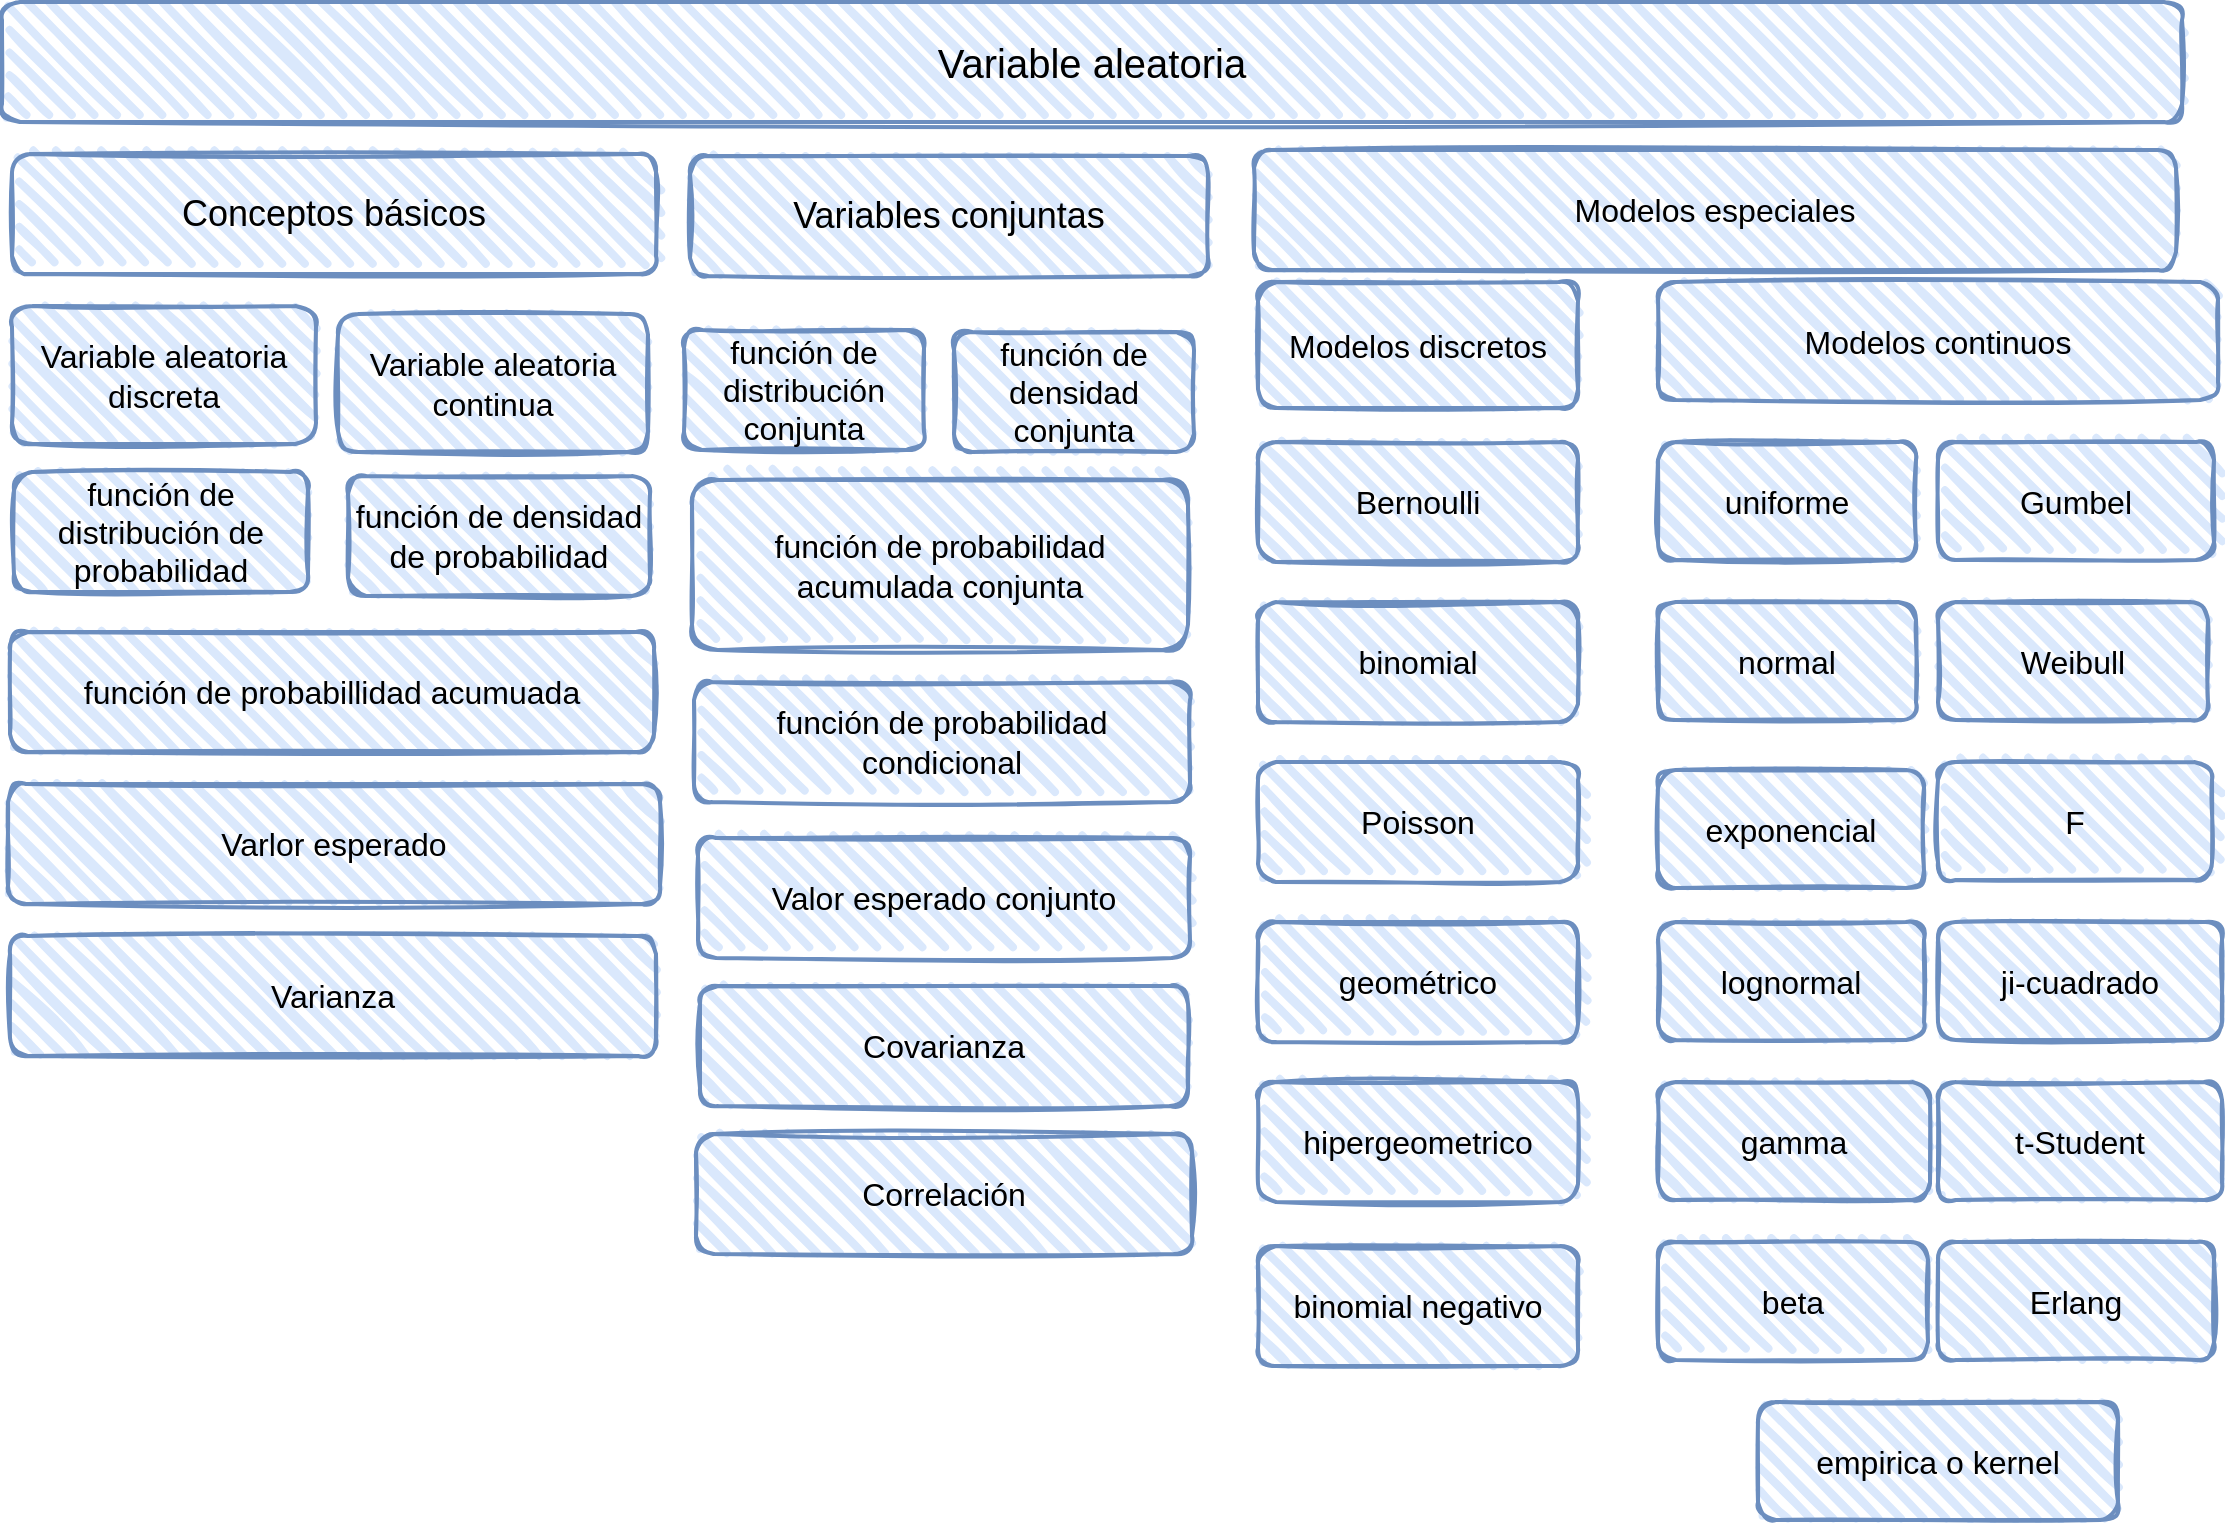 <mxfile version="13.0.3" type="device"><diagram id="tEHR5kczhY3bYZ_7GddW" name="Página-1"><mxGraphModel dx="2508" dy="829" grid="1" gridSize="10" guides="0" tooltips="1" connect="1" arrows="1" fold="1" page="1" pageScale="1" pageWidth="1100" pageHeight="850" math="0" shadow="0"><root><mxCell id="0"/><mxCell id="1" parent="0"/><mxCell id="4H58G-0QkZDFarVOwAQn-1" value="&lt;font style=&quot;font-size: 20px;&quot;&gt;&lt;span style=&quot;font-size: 20px;&quot;&gt;Variable aleatoria&lt;/span&gt;&lt;/font&gt;" style="rounded=1;whiteSpace=wrap;html=1;strokeWidth=2;fillWeight=4;hachureGap=8;hachureAngle=45;fillColor=#dae8fc;sketch=1;fontFamily=Helvetica;fontStyle=0;fontSize=20;strokeColor=#6c8ebf;" parent="1" vertex="1"><mxGeometry x="-28" y="20" width="1090" height="60" as="geometry"/></mxCell><mxCell id="4H58G-0QkZDFarVOwAQn-2" value="&lt;font style=&quot;font-size: 18px;&quot;&gt;&lt;span style=&quot;font-size: 18px;&quot;&gt;Conceptos básicos&lt;/span&gt;&lt;/font&gt;" style="rounded=1;whiteSpace=wrap;html=1;strokeWidth=2;fillWeight=4;hachureGap=8;hachureAngle=45;fillColor=#dae8fc;sketch=1;strokeColor=#6c8ebf;fontFamily=Helvetica;fontStyle=0;fontSize=18;" parent="1" vertex="1"><mxGeometry x="-23" y="96" width="322" height="60" as="geometry"/></mxCell><mxCell id="4H58G-0QkZDFarVOwAQn-3" value="&lt;font style=&quot;font-size: 18px;&quot; data-font-src=&quot;https://fonts.googleapis.com/css?family=Coming+Soon&quot;&gt;&lt;span style=&quot;font-size: 18px;&quot;&gt;Variables conjuntas&lt;/span&gt;&lt;/font&gt;" style="rounded=1;whiteSpace=wrap;html=1;strokeWidth=2;fillWeight=4;hachureGap=8;hachureAngle=45;fillColor=#dae8fc;sketch=1;strokeColor=#6c8ebf;fontFamily=Helvetica;fontStyle=0;fontSize=18;" parent="1" vertex="1"><mxGeometry x="316" y="97" width="259" height="60" as="geometry"/></mxCell><mxCell id="4H58G-0QkZDFarVOwAQn-4" value="&lt;font style=&quot;font-size: 16px;&quot;&gt;&lt;span style=&quot;font-size: 16px;&quot;&gt;Modelos especiales&lt;/span&gt;&lt;/font&gt;" style="rounded=1;whiteSpace=wrap;html=1;strokeWidth=2;fillWeight=4;hachureGap=8;hachureAngle=45;fillColor=#dae8fc;sketch=1;strokeColor=#6c8ebf;fontFamily=Helvetica;fontStyle=0;fontSize=16;" parent="1" vertex="1"><mxGeometry x="598" y="94" width="461" height="60" as="geometry"/></mxCell><mxCell id="4H58G-0QkZDFarVOwAQn-6" value="&lt;span style=&quot;font-size: 16px;&quot;&gt;Variable aleatoria discreta&lt;/span&gt;" style="rounded=1;whiteSpace=wrap;html=1;strokeWidth=2;fillWeight=4;hachureGap=8;hachureAngle=45;fillColor=#dae8fc;sketch=1;fontFamily=Helvetica;fontSource=https%3A%2F%2Ffonts.googleapis.com%2Fcss%3Ffamily%3DComing%2BSoon;fontSize=16;strokeColor=#6c8ebf;fontStyle=0" parent="1" vertex="1"><mxGeometry x="-23" y="172" width="152" height="69" as="geometry"/></mxCell><mxCell id="4H58G-0QkZDFarVOwAQn-7" value="&lt;span style=&quot;font-size: 16px;&quot;&gt;Variable aleatoria continua&lt;/span&gt;" style="rounded=1;whiteSpace=wrap;html=1;strokeWidth=2;fillWeight=4;hachureGap=8;hachureAngle=45;fillColor=#dae8fc;sketch=1;fontFamily=Helvetica;fontSource=https%3A%2F%2Ffonts.googleapis.com%2Fcss%3Ffamily%3DComing%2BSoon;fontSize=16;strokeColor=#6c8ebf;fontStyle=0" parent="1" vertex="1"><mxGeometry x="140" y="176" width="155" height="69" as="geometry"/></mxCell><mxCell id="4H58G-0QkZDFarVOwAQn-8" value="&lt;span style=&quot;font-size: 16px;&quot;&gt;función de distribución de probabilidad&lt;/span&gt;" style="rounded=1;whiteSpace=wrap;html=1;strokeWidth=2;fillWeight=4;hachureGap=8;hachureAngle=45;fillColor=#dae8fc;sketch=1;fontFamily=Helvetica;fontSource=https%3A%2F%2Ffonts.googleapis.com%2Fcss%3Ffamily%3DComing%2BSoon;fontSize=16;strokeColor=#6c8ebf;fontStyle=0" parent="1" vertex="1"><mxGeometry x="-22" y="255" width="147" height="60" as="geometry"/></mxCell><mxCell id="4H58G-0QkZDFarVOwAQn-9" value="&lt;span style=&quot;font-size: 16px;&quot;&gt;función de densidad de probabilidad&lt;/span&gt;" style="rounded=1;whiteSpace=wrap;html=1;strokeWidth=2;fillWeight=4;hachureGap=8;hachureAngle=45;fillColor=#dae8fc;sketch=1;fontFamily=Helvetica;fontSource=https%3A%2F%2Ffonts.googleapis.com%2Fcss%3Ffamily%3DComing%2BSoon;fontSize=16;strokeColor=#6c8ebf;fontStyle=0" parent="1" vertex="1"><mxGeometry x="145" y="257" width="151" height="60" as="geometry"/></mxCell><mxCell id="4H58G-0QkZDFarVOwAQn-10" value="&lt;span style=&quot;font-size: 16px;&quot;&gt;función de probabillidad acumuada&lt;/span&gt;" style="rounded=1;whiteSpace=wrap;html=1;strokeWidth=2;fillWeight=4;hachureGap=8;hachureAngle=45;fillColor=#dae8fc;sketch=1;fontFamily=Helvetica;fontSource=https%3A%2F%2Ffonts.googleapis.com%2Fcss%3Ffamily%3DComing%2BSoon;fontSize=16;strokeColor=#6c8ebf;fontStyle=0" parent="1" vertex="1"><mxGeometry x="-24" y="335" width="322" height="60" as="geometry"/></mxCell><mxCell id="4H58G-0QkZDFarVOwAQn-11" value="&lt;span style=&quot;font-size: 16px;&quot;&gt;Varlor esperado&lt;/span&gt;" style="rounded=1;whiteSpace=wrap;html=1;strokeWidth=2;fillWeight=4;hachureGap=8;hachureAngle=45;fillColor=#dae8fc;sketch=1;fontFamily=Helvetica;fontSource=https%3A%2F%2Ffonts.googleapis.com%2Fcss%3Ffamily%3DComing%2BSoon;fontSize=16;strokeColor=#6c8ebf;fontStyle=0" parent="1" vertex="1"><mxGeometry x="-25" y="411" width="326" height="60" as="geometry"/></mxCell><mxCell id="4H58G-0QkZDFarVOwAQn-12" value="&lt;span style=&quot;font-size: 16px;&quot;&gt;Varianza&lt;/span&gt;" style="rounded=1;whiteSpace=wrap;html=1;strokeWidth=2;fillWeight=4;hachureGap=8;hachureAngle=45;fillColor=#dae8fc;sketch=1;fontFamily=Helvetica;fontSource=https%3A%2F%2Ffonts.googleapis.com%2Fcss%3Ffamily%3DComing%2BSoon;fontSize=16;strokeColor=#6c8ebf;fontStyle=0" parent="1" vertex="1"><mxGeometry x="-24" y="487" width="323" height="60" as="geometry"/></mxCell><mxCell id="4H58G-0QkZDFarVOwAQn-13" value="&lt;span style=&quot;font-size: 16px;&quot;&gt;función de distribución conjunta&lt;/span&gt;" style="rounded=1;whiteSpace=wrap;html=1;strokeWidth=2;fillWeight=4;hachureGap=8;hachureAngle=45;fillColor=#dae8fc;sketch=1;fontFamily=Helvetica;fontSource=https%3A%2F%2Ffonts.googleapis.com%2Fcss%3Ffamily%3DComing%2BSoon;fontSize=16;strokeColor=#6c8ebf;fontStyle=0" parent="1" vertex="1"><mxGeometry x="313" y="184" width="120" height="60" as="geometry"/></mxCell><mxCell id="4H58G-0QkZDFarVOwAQn-14" value="&lt;span style=&quot;font-size: 16px;&quot;&gt;función de densidad conjunta&lt;/span&gt;" style="rounded=1;whiteSpace=wrap;html=1;strokeWidth=2;fillWeight=4;hachureGap=8;hachureAngle=45;fillColor=#dae8fc;sketch=1;fontFamily=Helvetica;fontSource=https%3A%2F%2Ffonts.googleapis.com%2Fcss%3Ffamily%3DComing%2BSoon;fontSize=16;strokeColor=#6c8ebf;fontStyle=0" parent="1" vertex="1"><mxGeometry x="448" y="185" width="120" height="60" as="geometry"/></mxCell><mxCell id="4H58G-0QkZDFarVOwAQn-15" value="&lt;span style=&quot;font-size: 16px;&quot;&gt;función de probabilidad acumulada conjunta&lt;/span&gt;" style="rounded=1;whiteSpace=wrap;html=1;strokeWidth=2;fillWeight=4;hachureGap=8;hachureAngle=45;fillColor=#dae8fc;sketch=1;fontFamily=Helvetica;fontSource=https%3A%2F%2Ffonts.googleapis.com%2Fcss%3Ffamily%3DComing%2BSoon;fontSize=16;strokeColor=#6c8ebf;fontStyle=0" parent="1" vertex="1"><mxGeometry x="317" y="259" width="248" height="85" as="geometry"/></mxCell><mxCell id="4H58G-0QkZDFarVOwAQn-16" value="&lt;span style=&quot;font-size: 16px;&quot;&gt;función de probabilidad condicional&lt;/span&gt;" style="rounded=1;whiteSpace=wrap;html=1;strokeWidth=2;fillWeight=4;hachureGap=8;hachureAngle=45;fillColor=#dae8fc;sketch=1;fontFamily=Helvetica;fontSource=https%3A%2F%2Ffonts.googleapis.com%2Fcss%3Ffamily%3DComing%2BSoon;fontSize=16;strokeColor=#6c8ebf;fontStyle=0" parent="1" vertex="1"><mxGeometry x="318" y="360" width="248" height="60" as="geometry"/></mxCell><mxCell id="4H58G-0QkZDFarVOwAQn-17" value="&lt;span style=&quot;font-size: 16px;&quot;&gt;Valor esperado conjunto&lt;/span&gt;" style="rounded=1;whiteSpace=wrap;html=1;strokeWidth=2;fillWeight=4;hachureGap=8;hachureAngle=45;fillColor=#dae8fc;sketch=1;fontFamily=Helvetica;fontSource=https%3A%2F%2Ffonts.googleapis.com%2Fcss%3Ffamily%3DComing%2BSoon;fontSize=16;strokeColor=#6c8ebf;fontStyle=0" parent="1" vertex="1"><mxGeometry x="320" y="438" width="246" height="60" as="geometry"/></mxCell><mxCell id="4H58G-0QkZDFarVOwAQn-18" value="&lt;span style=&quot;font-size: 16px;&quot;&gt;Covarianza&lt;/span&gt;" style="rounded=1;whiteSpace=wrap;html=1;strokeWidth=2;fillWeight=4;hachureGap=8;hachureAngle=45;fillColor=#dae8fc;sketch=1;fontFamily=Helvetica;fontSource=https%3A%2F%2Ffonts.googleapis.com%2Fcss%3Ffamily%3DComing%2BSoon;fontSize=16;strokeColor=#6c8ebf;fontStyle=0" parent="1" vertex="1"><mxGeometry x="321" y="512" width="244" height="60" as="geometry"/></mxCell><mxCell id="4H58G-0QkZDFarVOwAQn-19" value="&lt;span style=&quot;font-size: 16px;&quot;&gt;Correlación&lt;/span&gt;" style="rounded=1;whiteSpace=wrap;html=1;strokeWidth=2;fillWeight=4;hachureGap=8;hachureAngle=45;fillColor=#dae8fc;sketch=1;fontFamily=Helvetica;fontSource=https%3A%2F%2Ffonts.googleapis.com%2Fcss%3Ffamily%3DComing%2BSoon;fontSize=16;strokeColor=#6c8ebf;fontStyle=0" parent="1" vertex="1"><mxGeometry x="319" y="586" width="248" height="60" as="geometry"/></mxCell><mxCell id="4H58G-0QkZDFarVOwAQn-20" value="&lt;span style=&quot;font-size: 16px;&quot;&gt;Modelos discretos&lt;/span&gt;" style="rounded=1;whiteSpace=wrap;html=1;strokeWidth=2;fillWeight=4;hachureGap=8;hachureAngle=45;fillColor=#dae8fc;sketch=1;fontFamily=Helvetica;fontSource=https%3A%2F%2Ffonts.googleapis.com%2Fcss%3Ffamily%3DComing%2BSoon;fontSize=16;strokeColor=#6c8ebf;fontStyle=0" parent="1" vertex="1"><mxGeometry x="600" y="160" width="160" height="63" as="geometry"/></mxCell><mxCell id="4H58G-0QkZDFarVOwAQn-21" value="&lt;span style=&quot;font-size: 16px;&quot;&gt;Modelos continuos&lt;/span&gt;" style="rounded=1;whiteSpace=wrap;html=1;strokeWidth=2;fillWeight=4;hachureGap=8;hachureAngle=45;fillColor=#dae8fc;sketch=1;fontFamily=Helvetica;fontSource=https%3A%2F%2Ffonts.googleapis.com%2Fcss%3Ffamily%3DComing%2BSoon;fontSize=16;strokeColor=#6c8ebf;fontStyle=0" parent="1" vertex="1"><mxGeometry x="800" y="160" width="280" height="59" as="geometry"/></mxCell><mxCell id="4H58G-0QkZDFarVOwAQn-22" value="&lt;span style=&quot;font-size: 16px;&quot;&gt;Bernoulli&lt;/span&gt;" style="rounded=1;whiteSpace=wrap;html=1;strokeWidth=2;fillWeight=4;hachureGap=8;hachureAngle=45;fillColor=#dae8fc;sketch=1;fontFamily=Helvetica;fontSource=https%3A%2F%2Ffonts.googleapis.com%2Fcss%3Ffamily%3DComing%2BSoon;fontSize=16;strokeColor=#6c8ebf;fontStyle=0" parent="1" vertex="1"><mxGeometry x="600" y="240" width="160" height="60" as="geometry"/></mxCell><mxCell id="4H58G-0QkZDFarVOwAQn-23" value="&lt;span style=&quot;font-size: 16px;&quot;&gt;binomial&lt;/span&gt;" style="rounded=1;whiteSpace=wrap;html=1;strokeWidth=2;fillWeight=4;hachureGap=8;hachureAngle=45;fillColor=#dae8fc;sketch=1;fontFamily=Helvetica;fontSource=https%3A%2F%2Ffonts.googleapis.com%2Fcss%3Ffamily%3DComing%2BSoon;fontSize=16;strokeColor=#6c8ebf;fontStyle=0" parent="1" vertex="1"><mxGeometry x="600" y="320" width="160" height="60" as="geometry"/></mxCell><mxCell id="4H58G-0QkZDFarVOwAQn-24" value="&lt;span style=&quot;font-size: 16px;&quot;&gt;Poisson&lt;/span&gt;" style="rounded=1;whiteSpace=wrap;html=1;strokeWidth=2;fillWeight=4;hachureGap=8;hachureAngle=45;fillColor=#dae8fc;sketch=1;fontFamily=Helvetica;fontSource=https%3A%2F%2Ffonts.googleapis.com%2Fcss%3Ffamily%3DComing%2BSoon;fontSize=16;strokeColor=#6c8ebf;fontStyle=0" parent="1" vertex="1"><mxGeometry x="600" y="400" width="160" height="60" as="geometry"/></mxCell><mxCell id="4H58G-0QkZDFarVOwAQn-25" value="&lt;span style=&quot;font-size: 16px;&quot;&gt;geométrico&lt;/span&gt;" style="rounded=1;whiteSpace=wrap;html=1;strokeWidth=2;fillWeight=4;hachureGap=8;hachureAngle=45;fillColor=#dae8fc;sketch=1;fontFamily=Helvetica;fontSource=https%3A%2F%2Ffonts.googleapis.com%2Fcss%3Ffamily%3DComing%2BSoon;fontSize=16;strokeColor=#6c8ebf;fontStyle=0" parent="1" vertex="1"><mxGeometry x="600" y="480" width="160" height="60" as="geometry"/></mxCell><mxCell id="4H58G-0QkZDFarVOwAQn-26" value="&lt;span style=&quot;font-size: 16px;&quot;&gt;hipergeometrico&lt;/span&gt;" style="rounded=1;whiteSpace=wrap;html=1;strokeWidth=2;fillWeight=4;hachureGap=8;hachureAngle=45;fillColor=#dae8fc;sketch=1;fontFamily=Helvetica;fontSource=https%3A%2F%2Ffonts.googleapis.com%2Fcss%3Ffamily%3DComing%2BSoon;fontSize=16;strokeColor=#6c8ebf;fontStyle=0" parent="1" vertex="1"><mxGeometry x="600" y="560" width="160" height="60" as="geometry"/></mxCell><mxCell id="4H58G-0QkZDFarVOwAQn-27" value="&lt;span style=&quot;font-size: 16px;&quot;&gt;binomial negativo&lt;/span&gt;" style="rounded=1;whiteSpace=wrap;html=1;strokeWidth=2;fillWeight=4;hachureGap=8;hachureAngle=45;fillColor=#dae8fc;sketch=1;fontFamily=Helvetica;fontSource=https%3A%2F%2Ffonts.googleapis.com%2Fcss%3Ffamily%3DComing%2BSoon;fontSize=16;strokeColor=#6c8ebf;fontStyle=0" parent="1" vertex="1"><mxGeometry x="600" y="642" width="160" height="60" as="geometry"/></mxCell><mxCell id="4H58G-0QkZDFarVOwAQn-28" value="&lt;span style=&quot;font-size: 16px;&quot;&gt;uniforme&lt;/span&gt;" style="rounded=1;whiteSpace=wrap;html=1;strokeWidth=2;fillWeight=4;hachureGap=8;hachureAngle=45;fillColor=#dae8fc;sketch=1;fontFamily=Helvetica;fontSource=https%3A%2F%2Ffonts.googleapis.com%2Fcss%3Ffamily%3DComing%2BSoon;fontSize=16;strokeColor=#6c8ebf;fontStyle=0" parent="1" vertex="1"><mxGeometry x="800" y="240" width="129" height="59" as="geometry"/></mxCell><mxCell id="4H58G-0QkZDFarVOwAQn-29" value="&lt;span style=&quot;font-size: 16px;&quot;&gt;normal&lt;/span&gt;" style="rounded=1;whiteSpace=wrap;html=1;strokeWidth=2;fillWeight=4;hachureGap=8;hachureAngle=45;fillColor=#dae8fc;sketch=1;fontFamily=Helvetica;fontSource=https%3A%2F%2Ffonts.googleapis.com%2Fcss%3Ffamily%3DComing%2BSoon;fontSize=16;strokeColor=#6c8ebf;fontStyle=0" parent="1" vertex="1"><mxGeometry x="800" y="320" width="129" height="59" as="geometry"/></mxCell><mxCell id="4H58G-0QkZDFarVOwAQn-30" value="&lt;span style=&quot;font-size: 16px;&quot;&gt;exponencial&lt;/span&gt;" style="rounded=1;whiteSpace=wrap;html=1;strokeWidth=2;fillWeight=4;hachureGap=8;hachureAngle=45;fillColor=#dae8fc;sketch=1;fontFamily=Helvetica;fontSource=https%3A%2F%2Ffonts.googleapis.com%2Fcss%3Ffamily%3DComing%2BSoon;fontSize=16;strokeColor=#6c8ebf;fontStyle=0" parent="1" vertex="1"><mxGeometry x="800" y="404" width="133" height="59" as="geometry"/></mxCell><mxCell id="4H58G-0QkZDFarVOwAQn-31" value="&lt;span style=&quot;font-size: 16px;&quot;&gt;lognormal&lt;/span&gt;" style="rounded=1;whiteSpace=wrap;html=1;strokeWidth=2;fillWeight=4;hachureGap=8;hachureAngle=45;fillColor=#dae8fc;sketch=1;fontFamily=Helvetica;fontSource=https%3A%2F%2Ffonts.googleapis.com%2Fcss%3Ffamily%3DComing%2BSoon;fontSize=16;strokeColor=#6c8ebf;fontStyle=0" parent="1" vertex="1"><mxGeometry x="800" y="480" width="133" height="59" as="geometry"/></mxCell><mxCell id="4H58G-0QkZDFarVOwAQn-32" value="&lt;span style=&quot;font-size: 16px;&quot;&gt;gamma&lt;/span&gt;" style="rounded=1;whiteSpace=wrap;html=1;strokeWidth=2;fillWeight=4;hachureGap=8;hachureAngle=45;fillColor=#dae8fc;sketch=1;fontFamily=Helvetica;fontSource=https%3A%2F%2Ffonts.googleapis.com%2Fcss%3Ffamily%3DComing%2BSoon;fontSize=16;strokeColor=#6c8ebf;fontStyle=0" parent="1" vertex="1"><mxGeometry x="800" y="560" width="136" height="59" as="geometry"/></mxCell><mxCell id="4H58G-0QkZDFarVOwAQn-33" value="&lt;span style=&quot;font-size: 16px;&quot;&gt;beta&lt;/span&gt;" style="rounded=1;whiteSpace=wrap;html=1;strokeWidth=2;fillWeight=4;hachureGap=8;hachureAngle=45;fillColor=#dae8fc;sketch=1;fontFamily=Helvetica;fontSource=https%3A%2F%2Ffonts.googleapis.com%2Fcss%3Ffamily%3DComing%2BSoon;fontSize=16;strokeColor=#6c8ebf;fontStyle=0" parent="1" vertex="1"><mxGeometry x="800" y="640" width="135" height="59" as="geometry"/></mxCell><mxCell id="4H58G-0QkZDFarVOwAQn-34" value="&lt;span style=&quot;font-size: 16px;&quot;&gt;Gumbel&lt;/span&gt;" style="rounded=1;whiteSpace=wrap;html=1;strokeWidth=2;fillWeight=4;hachureGap=8;hachureAngle=45;fillColor=#dae8fc;sketch=1;fontFamily=Helvetica;fontSource=https%3A%2F%2Ffonts.googleapis.com%2Fcss%3Ffamily%3DComing%2BSoon;fontSize=16;strokeColor=#6c8ebf;fontStyle=0" parent="1" vertex="1"><mxGeometry x="940" y="240" width="138" height="59" as="geometry"/></mxCell><mxCell id="4H58G-0QkZDFarVOwAQn-35" value="&lt;span style=&quot;font-size: 16px;&quot;&gt;F&lt;/span&gt;" style="rounded=1;whiteSpace=wrap;html=1;strokeWidth=2;fillWeight=4;hachureGap=8;hachureAngle=45;fillColor=#dae8fc;sketch=1;fontFamily=Helvetica;fontSource=https%3A%2F%2Ffonts.googleapis.com%2Fcss%3Ffamily%3DComing%2BSoon;fontSize=16;strokeColor=#6c8ebf;fontStyle=0" parent="1" vertex="1"><mxGeometry x="940" y="400" width="137" height="59" as="geometry"/></mxCell><mxCell id="4H58G-0QkZDFarVOwAQn-36" value="&lt;span style=&quot;font-size: 16px;&quot;&gt;ji-cuadrado&lt;/span&gt;" style="rounded=1;whiteSpace=wrap;html=1;strokeWidth=2;fillWeight=4;hachureGap=8;hachureAngle=45;fillColor=#dae8fc;sketch=1;fontFamily=Helvetica;fontSource=https%3A%2F%2Ffonts.googleapis.com%2Fcss%3Ffamily%3DComing%2BSoon;fontSize=16;strokeColor=#6c8ebf;fontStyle=0" parent="1" vertex="1"><mxGeometry x="940" y="480" width="142" height="59" as="geometry"/></mxCell><mxCell id="4H58G-0QkZDFarVOwAQn-37" value="&lt;span style=&quot;font-size: 16px;&quot;&gt;t-Student&lt;/span&gt;" style="rounded=1;whiteSpace=wrap;html=1;strokeWidth=2;fillWeight=4;hachureGap=8;hachureAngle=45;fillColor=#dae8fc;sketch=1;fontFamily=Helvetica;fontSource=https%3A%2F%2Ffonts.googleapis.com%2Fcss%3Ffamily%3DComing%2BSoon;fontSize=16;strokeColor=#6c8ebf;fontStyle=0" parent="1" vertex="1"><mxGeometry x="940" y="560" width="142" height="59" as="geometry"/></mxCell><mxCell id="4H58G-0QkZDFarVOwAQn-38" value="&lt;span style=&quot;font-size: 16px;&quot;&gt;Weibull&lt;/span&gt;" style="rounded=1;whiteSpace=wrap;html=1;strokeWidth=2;fillWeight=4;hachureGap=8;hachureAngle=45;fillColor=#dae8fc;sketch=1;fontFamily=Helvetica;fontSource=https%3A%2F%2Ffonts.googleapis.com%2Fcss%3Ffamily%3DComing%2BSoon;fontSize=16;strokeColor=#6c8ebf;fontStyle=0" parent="1" vertex="1"><mxGeometry x="940" y="320" width="135" height="59" as="geometry"/></mxCell><mxCell id="4H58G-0QkZDFarVOwAQn-39" value="&lt;span style=&quot;font-size: 16px;&quot;&gt;Erlang&lt;/span&gt;" style="rounded=1;whiteSpace=wrap;html=1;strokeWidth=2;fillWeight=4;hachureGap=8;hachureAngle=45;fillColor=#dae8fc;sketch=1;fontFamily=Helvetica;fontSource=https%3A%2F%2Ffonts.googleapis.com%2Fcss%3Ffamily%3DComing%2BSoon;fontSize=16;strokeColor=#6c8ebf;fontStyle=0" parent="1" vertex="1"><mxGeometry x="940" y="640" width="138" height="59" as="geometry"/></mxCell><mxCell id="4H58G-0QkZDFarVOwAQn-40" value="&lt;span style=&quot;font-size: 16px;&quot;&gt;empirica o kernel&lt;/span&gt;" style="rounded=1;whiteSpace=wrap;html=1;strokeWidth=2;fillWeight=4;hachureGap=8;hachureAngle=45;fillColor=#dae8fc;sketch=1;fontFamily=Helvetica;fontSource=https%3A%2F%2Ffonts.googleapis.com%2Fcss%3Ffamily%3DComing%2BSoon;fontSize=16;strokeColor=#6c8ebf;fontStyle=0" parent="1" vertex="1"><mxGeometry x="850" y="720" width="180" height="59" as="geometry"/></mxCell></root></mxGraphModel></diagram></mxfile>